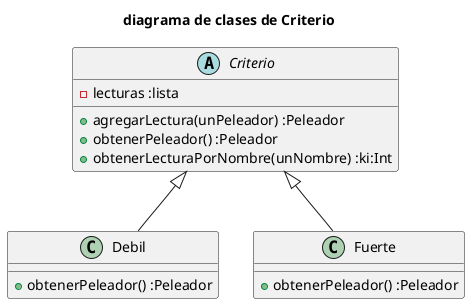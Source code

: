 @startuml diagrama de clases de Criterio

title diagrama de clases de Criterio

abstract Criterio {
    - lecturas :lista 
    + agregarLectura(unPeleador) :Peleador
    + obtenerPeleador() :Peleador
    + obtenerLecturaPorNombre(unNombre) :ki:Int
}

class Debil{
    + obtenerPeleador() :Peleador
}
class Fuerte{
    + obtenerPeleador() :Peleador
}


Criterio <|-- Debil
Criterio <|-- Fuerte
@enduml